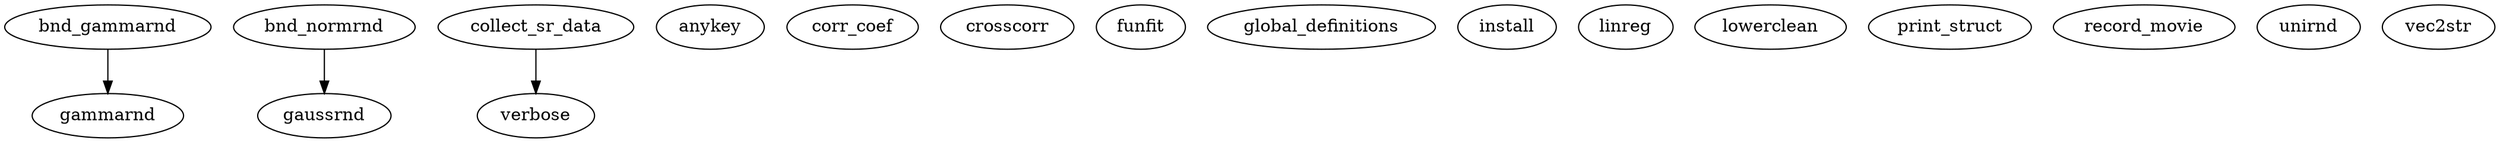 /* Created by mdot for Matlab */
digraph m2html {
  bnd_gammarnd -> gammarnd;
  bnd_normrnd -> gaussrnd;
  collect_sr_data -> verbose;

  anykey [URL="anykey.html"];
  bnd_gammarnd [URL="bnd_gammarnd.html"];
  bnd_normrnd [URL="bnd_normrnd.html"];
  collect_sr_data [URL="collect_sr_data.html"];
  corr_coef [URL="corr_coef.html"];
  crosscorr [URL="crosscorr.html"];
  funfit [URL="funfit.html"];
  gammarnd [URL="gammarnd.html"];
  gaussrnd [URL="gaussrnd.html"];
  global_definitions [URL="global_definitions.html"];
  install [URL="install.html"];
  linreg [URL="linreg.html"];
  lowerclean [URL="lowerclean.html"];
  print_struct [URL="print_struct.html"];
  record_movie [URL="record_movie.html"];
  unirnd [URL="unirnd.html"];
  vec2str [URL="vec2str.html"];
  verbose [URL="verbose.html"];
}